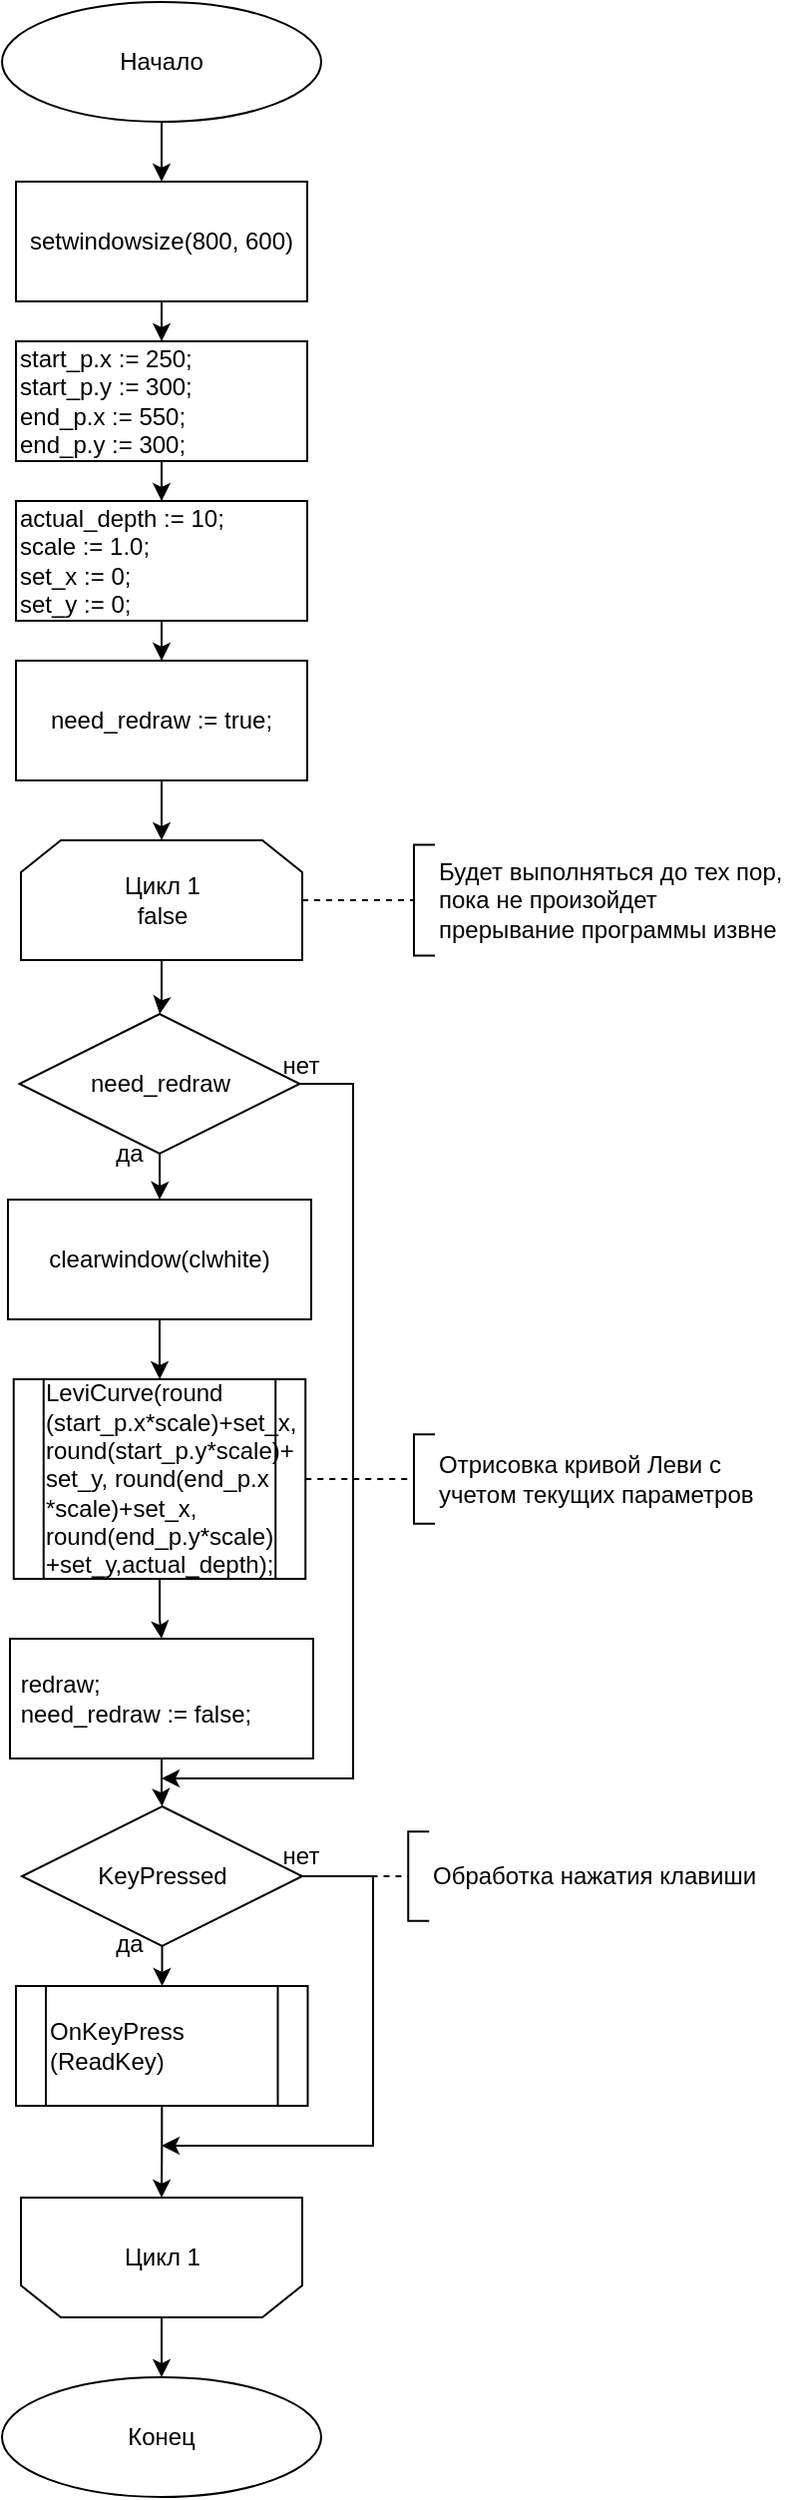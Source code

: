 <mxfile version="26.0.9">
  <diagram name="Страница — 1" id="iBWiElWspsITdKtgmrrF">
    <mxGraphModel dx="712" dy="769" grid="1" gridSize="10" guides="1" tooltips="1" connect="1" arrows="1" fold="1" page="1" pageScale="1" pageWidth="827" pageHeight="1169" math="0" shadow="0">
      <root>
        <mxCell id="0" />
        <mxCell id="1" parent="0" />
        <mxCell id="DIseDNHibzOyW7WAP9Cd-4" style="edgeStyle=orthogonalEdgeStyle;rounded=0;orthogonalLoop=1;jettySize=auto;html=1;" edge="1" parent="1" source="DIseDNHibzOyW7WAP9Cd-1" target="DIseDNHibzOyW7WAP9Cd-3">
          <mxGeometry relative="1" as="geometry" />
        </mxCell>
        <mxCell id="DIseDNHibzOyW7WAP9Cd-1" value="Начало" style="ellipse;whiteSpace=wrap;html=1;" vertex="1" parent="1">
          <mxGeometry x="254" y="90" width="160" height="60" as="geometry" />
        </mxCell>
        <mxCell id="DIseDNHibzOyW7WAP9Cd-2" value="Конец" style="ellipse;whiteSpace=wrap;html=1;" vertex="1" parent="1">
          <mxGeometry x="254" y="1280" width="160" height="60" as="geometry" />
        </mxCell>
        <mxCell id="DIseDNHibzOyW7WAP9Cd-6" style="edgeStyle=orthogonalEdgeStyle;rounded=0;orthogonalLoop=1;jettySize=auto;html=1;" edge="1" parent="1" source="DIseDNHibzOyW7WAP9Cd-3" target="DIseDNHibzOyW7WAP9Cd-5">
          <mxGeometry relative="1" as="geometry" />
        </mxCell>
        <mxCell id="DIseDNHibzOyW7WAP9Cd-3" value="setwindowsize(800, 600)" style="rounded=0;whiteSpace=wrap;html=1;" vertex="1" parent="1">
          <mxGeometry x="261" y="180" width="146" height="60" as="geometry" />
        </mxCell>
        <mxCell id="DIseDNHibzOyW7WAP9Cd-8" style="edgeStyle=orthogonalEdgeStyle;rounded=0;orthogonalLoop=1;jettySize=auto;html=1;" edge="1" parent="1" source="DIseDNHibzOyW7WAP9Cd-5" target="DIseDNHibzOyW7WAP9Cd-7">
          <mxGeometry relative="1" as="geometry" />
        </mxCell>
        <mxCell id="DIseDNHibzOyW7WAP9Cd-5" value="&lt;div&gt;start_p.x := 250;&lt;/div&gt;&lt;div&gt;start_p.y := 300;&lt;/div&gt;&lt;div&gt;end_p.x := 550;&lt;/div&gt;&lt;div&gt;end_p.y := 300;&lt;/div&gt;" style="rounded=0;whiteSpace=wrap;html=1;align=left;" vertex="1" parent="1">
          <mxGeometry x="261" y="260" width="146" height="60" as="geometry" />
        </mxCell>
        <mxCell id="DIseDNHibzOyW7WAP9Cd-10" style="edgeStyle=orthogonalEdgeStyle;rounded=0;orthogonalLoop=1;jettySize=auto;html=1;" edge="1" parent="1" source="DIseDNHibzOyW7WAP9Cd-7" target="DIseDNHibzOyW7WAP9Cd-9">
          <mxGeometry relative="1" as="geometry" />
        </mxCell>
        <mxCell id="DIseDNHibzOyW7WAP9Cd-7" value="&lt;div&gt;actual_depth := 10;&lt;/div&gt;&lt;div&gt;scale := 1.0;&lt;/div&gt;&lt;div&gt;set_x := 0;&lt;/div&gt;&lt;div&gt;set_y := 0;&lt;/div&gt;" style="rounded=0;whiteSpace=wrap;html=1;align=left;" vertex="1" parent="1">
          <mxGeometry x="261" y="340" width="146" height="60" as="geometry" />
        </mxCell>
        <mxCell id="DIseDNHibzOyW7WAP9Cd-12" style="edgeStyle=orthogonalEdgeStyle;rounded=0;orthogonalLoop=1;jettySize=auto;html=1;" edge="1" parent="1" source="DIseDNHibzOyW7WAP9Cd-9" target="DIseDNHibzOyW7WAP9Cd-11">
          <mxGeometry relative="1" as="geometry" />
        </mxCell>
        <mxCell id="DIseDNHibzOyW7WAP9Cd-9" value="need_redraw := true;" style="rounded=0;whiteSpace=wrap;html=1;align=center;" vertex="1" parent="1">
          <mxGeometry x="261" y="420" width="146" height="60" as="geometry" />
        </mxCell>
        <mxCell id="DIseDNHibzOyW7WAP9Cd-19" style="edgeStyle=orthogonalEdgeStyle;rounded=0;orthogonalLoop=1;jettySize=auto;html=1;" edge="1" parent="1" source="DIseDNHibzOyW7WAP9Cd-11" target="DIseDNHibzOyW7WAP9Cd-16">
          <mxGeometry relative="1" as="geometry" />
        </mxCell>
        <mxCell id="DIseDNHibzOyW7WAP9Cd-11" value="Цикл 1&lt;div&gt;false&lt;/div&gt;" style="shape=loopLimit;whiteSpace=wrap;html=1;" vertex="1" parent="1">
          <mxGeometry x="263.5" y="510" width="141" height="60" as="geometry" />
        </mxCell>
        <mxCell id="DIseDNHibzOyW7WAP9Cd-13" value="Будет выполняться до тех пор, пока не произойдет прерывание программы извне" style="text;html=1;align=left;verticalAlign=middle;whiteSpace=wrap;rounded=0;" vertex="1" parent="1">
          <mxGeometry x="470.5" y="512.5" width="179.5" height="55" as="geometry" />
        </mxCell>
        <mxCell id="DIseDNHibzOyW7WAP9Cd-14" value="" style="shape=partialRectangle;whiteSpace=wrap;html=1;bottom=1;right=1;left=1;top=0;fillColor=none;routingCenterX=-0.5;rotation=90;" vertex="1" parent="1">
          <mxGeometry x="437.75" y="535" width="55.5" height="10" as="geometry" />
        </mxCell>
        <mxCell id="DIseDNHibzOyW7WAP9Cd-15" value="" style="endArrow=none;dashed=1;html=1;rounded=0;entryX=0.5;entryY=1;entryDx=0;entryDy=0;" edge="1" parent="1" target="DIseDNHibzOyW7WAP9Cd-14">
          <mxGeometry width="50" height="50" relative="1" as="geometry">
            <mxPoint x="404.5" y="540" as="sourcePoint" />
            <mxPoint x="370.5" y="740" as="targetPoint" />
          </mxGeometry>
        </mxCell>
        <mxCell id="DIseDNHibzOyW7WAP9Cd-21" style="edgeStyle=orthogonalEdgeStyle;rounded=0;orthogonalLoop=1;jettySize=auto;html=1;" edge="1" parent="1" source="DIseDNHibzOyW7WAP9Cd-16" target="DIseDNHibzOyW7WAP9Cd-20">
          <mxGeometry relative="1" as="geometry" />
        </mxCell>
        <mxCell id="DIseDNHibzOyW7WAP9Cd-29" style="edgeStyle=orthogonalEdgeStyle;rounded=0;orthogonalLoop=1;jettySize=auto;html=1;" edge="1" parent="1" source="DIseDNHibzOyW7WAP9Cd-16">
          <mxGeometry relative="1" as="geometry">
            <mxPoint x="334" y="980" as="targetPoint" />
            <Array as="points">
              <mxPoint x="430" y="632" />
              <mxPoint x="430" y="980" />
              <mxPoint x="334" y="980" />
            </Array>
          </mxGeometry>
        </mxCell>
        <mxCell id="DIseDNHibzOyW7WAP9Cd-16" value="need_redraw" style="rhombus;whiteSpace=wrap;html=1;" vertex="1" parent="1">
          <mxGeometry x="262.75" y="597" width="140.5" height="70" as="geometry" />
        </mxCell>
        <mxCell id="DIseDNHibzOyW7WAP9Cd-17" value="да" style="text;html=1;align=center;verticalAlign=middle;whiteSpace=wrap;rounded=0;" vertex="1" parent="1">
          <mxGeometry x="308" y="662" width="20" height="10" as="geometry" />
        </mxCell>
        <mxCell id="DIseDNHibzOyW7WAP9Cd-18" value="нет" style="text;html=1;align=center;verticalAlign=middle;whiteSpace=wrap;rounded=0;" vertex="1" parent="1">
          <mxGeometry x="394" y="618" width="20" height="10" as="geometry" />
        </mxCell>
        <mxCell id="DIseDNHibzOyW7WAP9Cd-23" style="edgeStyle=orthogonalEdgeStyle;rounded=0;orthogonalLoop=1;jettySize=auto;html=1;" edge="1" parent="1" source="DIseDNHibzOyW7WAP9Cd-20" target="DIseDNHibzOyW7WAP9Cd-22">
          <mxGeometry relative="1" as="geometry" />
        </mxCell>
        <mxCell id="DIseDNHibzOyW7WAP9Cd-20" value="clearwindow(clwhite)" style="rounded=0;whiteSpace=wrap;html=1;align=center;" vertex="1" parent="1">
          <mxGeometry x="256.99" y="690" width="152" height="60" as="geometry" />
        </mxCell>
        <mxCell id="DIseDNHibzOyW7WAP9Cd-26" style="edgeStyle=orthogonalEdgeStyle;rounded=0;orthogonalLoop=1;jettySize=auto;html=1;" edge="1" parent="1" source="DIseDNHibzOyW7WAP9Cd-22" target="DIseDNHibzOyW7WAP9Cd-25">
          <mxGeometry relative="1" as="geometry" />
        </mxCell>
        <mxCell id="DIseDNHibzOyW7WAP9Cd-22" value="&lt;div&gt;LeviCurve(round&lt;/div&gt;&lt;div&gt;(start_p.x*scale)+set_x,&lt;/div&gt;&lt;div&gt;round(start_p.y*scale)+&lt;/div&gt;&lt;div&gt;set_y,&amp;nbsp;&lt;span style=&quot;background-color: transparent; color: light-dark(rgb(0, 0, 0), rgb(255, 255, 255));&quot;&gt;round(end_p.x&lt;/span&gt;&lt;/div&gt;&lt;div&gt;&lt;span style=&quot;background-color: transparent; color: light-dark(rgb(0, 0, 0), rgb(255, 255, 255));&quot;&gt;*scale)+set_x, round(end_p.y*scale)&lt;/span&gt;&lt;/div&gt;&lt;div&gt;&lt;span style=&quot;background-color: transparent; color: light-dark(rgb(0, 0, 0), rgb(255, 255, 255));&quot;&gt;+set_y,actual_depth);&lt;/span&gt;&lt;/div&gt;" style="shape=process;whiteSpace=wrap;html=1;backgroundOutline=1;align=left;" vertex="1" parent="1">
          <mxGeometry x="259.87" y="780" width="146.25" height="100" as="geometry" />
        </mxCell>
        <mxCell id="DIseDNHibzOyW7WAP9Cd-28" style="edgeStyle=orthogonalEdgeStyle;rounded=0;orthogonalLoop=1;jettySize=auto;html=1;" edge="1" parent="1" source="DIseDNHibzOyW7WAP9Cd-25" target="DIseDNHibzOyW7WAP9Cd-27">
          <mxGeometry relative="1" as="geometry" />
        </mxCell>
        <mxCell id="DIseDNHibzOyW7WAP9Cd-25" value="&lt;div&gt;&amp;nbsp;redraw;&lt;/div&gt;&lt;div&gt;&amp;nbsp;need_redraw := false;&lt;/div&gt;" style="rounded=0;whiteSpace=wrap;html=1;align=left;" vertex="1" parent="1">
          <mxGeometry x="258" y="910" width="152" height="60" as="geometry" />
        </mxCell>
        <mxCell id="DIseDNHibzOyW7WAP9Cd-33" style="edgeStyle=orthogonalEdgeStyle;rounded=0;orthogonalLoop=1;jettySize=auto;html=1;" edge="1" parent="1" source="DIseDNHibzOyW7WAP9Cd-27" target="DIseDNHibzOyW7WAP9Cd-32">
          <mxGeometry relative="1" as="geometry" />
        </mxCell>
        <mxCell id="DIseDNHibzOyW7WAP9Cd-37" style="edgeStyle=orthogonalEdgeStyle;rounded=0;orthogonalLoop=1;jettySize=auto;html=1;" edge="1" parent="1" source="DIseDNHibzOyW7WAP9Cd-27">
          <mxGeometry relative="1" as="geometry">
            <mxPoint x="334" y="1164" as="targetPoint" />
            <Array as="points">
              <mxPoint x="440" y="1029" />
              <mxPoint x="440" y="1164" />
            </Array>
          </mxGeometry>
        </mxCell>
        <mxCell id="DIseDNHibzOyW7WAP9Cd-27" value="KeyPressed" style="rhombus;whiteSpace=wrap;html=1;" vertex="1" parent="1">
          <mxGeometry x="264" y="994" width="140.5" height="70" as="geometry" />
        </mxCell>
        <mxCell id="DIseDNHibzOyW7WAP9Cd-30" value="да" style="text;html=1;align=center;verticalAlign=middle;whiteSpace=wrap;rounded=0;" vertex="1" parent="1">
          <mxGeometry x="308" y="1058" width="20" height="10" as="geometry" />
        </mxCell>
        <mxCell id="DIseDNHibzOyW7WAP9Cd-31" value="нет" style="text;html=1;align=center;verticalAlign=middle;whiteSpace=wrap;rounded=0;" vertex="1" parent="1">
          <mxGeometry x="394" y="1014" width="20" height="10" as="geometry" />
        </mxCell>
        <mxCell id="DIseDNHibzOyW7WAP9Cd-48" style="edgeStyle=orthogonalEdgeStyle;rounded=0;orthogonalLoop=1;jettySize=auto;html=1;" edge="1" parent="1" source="DIseDNHibzOyW7WAP9Cd-32" target="DIseDNHibzOyW7WAP9Cd-38">
          <mxGeometry relative="1" as="geometry" />
        </mxCell>
        <mxCell id="DIseDNHibzOyW7WAP9Cd-32" value="OnKeyPress&lt;div&gt;(ReadKey)&lt;/div&gt;" style="shape=process;whiteSpace=wrap;html=1;backgroundOutline=1;align=left;" vertex="1" parent="1">
          <mxGeometry x="261" y="1084" width="146.25" height="60" as="geometry" />
        </mxCell>
        <mxCell id="DIseDNHibzOyW7WAP9Cd-40" style="edgeStyle=orthogonalEdgeStyle;rounded=0;orthogonalLoop=1;jettySize=auto;html=1;" edge="1" parent="1" source="DIseDNHibzOyW7WAP9Cd-38" target="DIseDNHibzOyW7WAP9Cd-2">
          <mxGeometry relative="1" as="geometry" />
        </mxCell>
        <mxCell id="DIseDNHibzOyW7WAP9Cd-38" value="&lt;span style=&quot;font-weight: normal;&quot;&gt;Цикл 1&lt;/span&gt;" style="shape=loopLimit;whiteSpace=wrap;html=1;fontStyle=1;direction=west;" vertex="1" parent="1">
          <mxGeometry x="263.5" y="1190" width="141" height="60" as="geometry" />
        </mxCell>
        <mxCell id="DIseDNHibzOyW7WAP9Cd-41" value="Отрисовка кривой Леви с учетом текущих параметров" style="text;html=1;align=left;verticalAlign=middle;whiteSpace=wrap;rounded=0;" vertex="1" parent="1">
          <mxGeometry x="470.5" y="802.5" width="179.5" height="55" as="geometry" />
        </mxCell>
        <mxCell id="DIseDNHibzOyW7WAP9Cd-42" value="" style="shape=partialRectangle;whiteSpace=wrap;html=1;bottom=1;right=1;left=1;top=0;fillColor=none;routingCenterX=-0.5;rotation=90;" vertex="1" parent="1">
          <mxGeometry x="443.06" y="825" width="44.87" height="10" as="geometry" />
        </mxCell>
        <mxCell id="DIseDNHibzOyW7WAP9Cd-43" value="" style="endArrow=none;dashed=1;html=1;rounded=0;entryX=0.5;entryY=1;entryDx=0;entryDy=0;" edge="1" parent="1" target="DIseDNHibzOyW7WAP9Cd-42">
          <mxGeometry width="50" height="50" relative="1" as="geometry">
            <mxPoint x="406.12" y="830" as="sourcePoint" />
            <mxPoint x="372.12" y="1030" as="targetPoint" />
          </mxGeometry>
        </mxCell>
        <mxCell id="DIseDNHibzOyW7WAP9Cd-45" value="Обработка нажатия клавиши" style="text;html=1;align=left;verticalAlign=middle;whiteSpace=wrap;rounded=0;" vertex="1" parent="1">
          <mxGeometry x="467.63" y="1001.5" width="179.5" height="55" as="geometry" />
        </mxCell>
        <mxCell id="DIseDNHibzOyW7WAP9Cd-46" value="" style="shape=partialRectangle;whiteSpace=wrap;html=1;bottom=1;right=1;left=1;top=0;fillColor=none;routingCenterX=-0.5;rotation=90;" vertex="1" parent="1">
          <mxGeometry x="440.19" y="1024" width="44.87" height="10" as="geometry" />
        </mxCell>
        <mxCell id="DIseDNHibzOyW7WAP9Cd-47" value="" style="endArrow=none;dashed=1;html=1;rounded=0;entryX=0.5;entryY=1;entryDx=0;entryDy=0;" edge="1" parent="1" target="DIseDNHibzOyW7WAP9Cd-46">
          <mxGeometry width="50" height="50" relative="1" as="geometry">
            <mxPoint x="403.25" y="1029" as="sourcePoint" />
            <mxPoint x="369.25" y="1229" as="targetPoint" />
          </mxGeometry>
        </mxCell>
      </root>
    </mxGraphModel>
  </diagram>
</mxfile>
